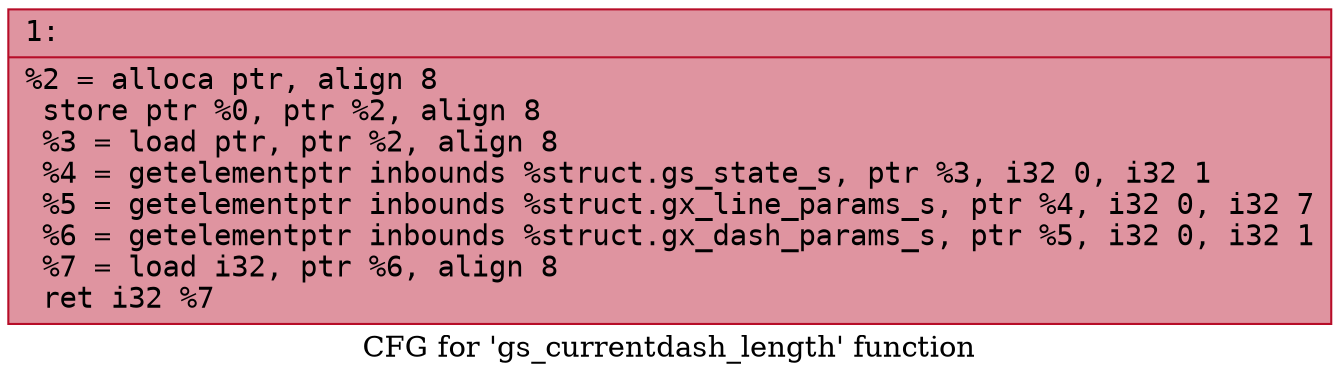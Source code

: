 digraph "CFG for 'gs_currentdash_length' function" {
	label="CFG for 'gs_currentdash_length' function";

	Node0x600003b1b4d0 [shape=record,color="#b70d28ff", style=filled, fillcolor="#b70d2870" fontname="Courier",label="{1:\l|  %2 = alloca ptr, align 8\l  store ptr %0, ptr %2, align 8\l  %3 = load ptr, ptr %2, align 8\l  %4 = getelementptr inbounds %struct.gs_state_s, ptr %3, i32 0, i32 1\l  %5 = getelementptr inbounds %struct.gx_line_params_s, ptr %4, i32 0, i32 7\l  %6 = getelementptr inbounds %struct.gx_dash_params_s, ptr %5, i32 0, i32 1\l  %7 = load i32, ptr %6, align 8\l  ret i32 %7\l}"];
}
